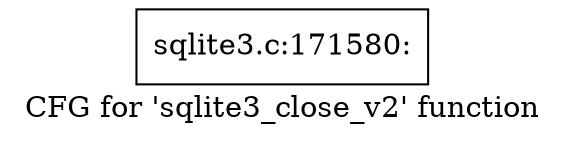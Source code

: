 digraph "CFG for 'sqlite3_close_v2' function" {
	label="CFG for 'sqlite3_close_v2' function";

	Node0x55c0f6a08d80 [shape=record,label="{sqlite3.c:171580:}"];
}
